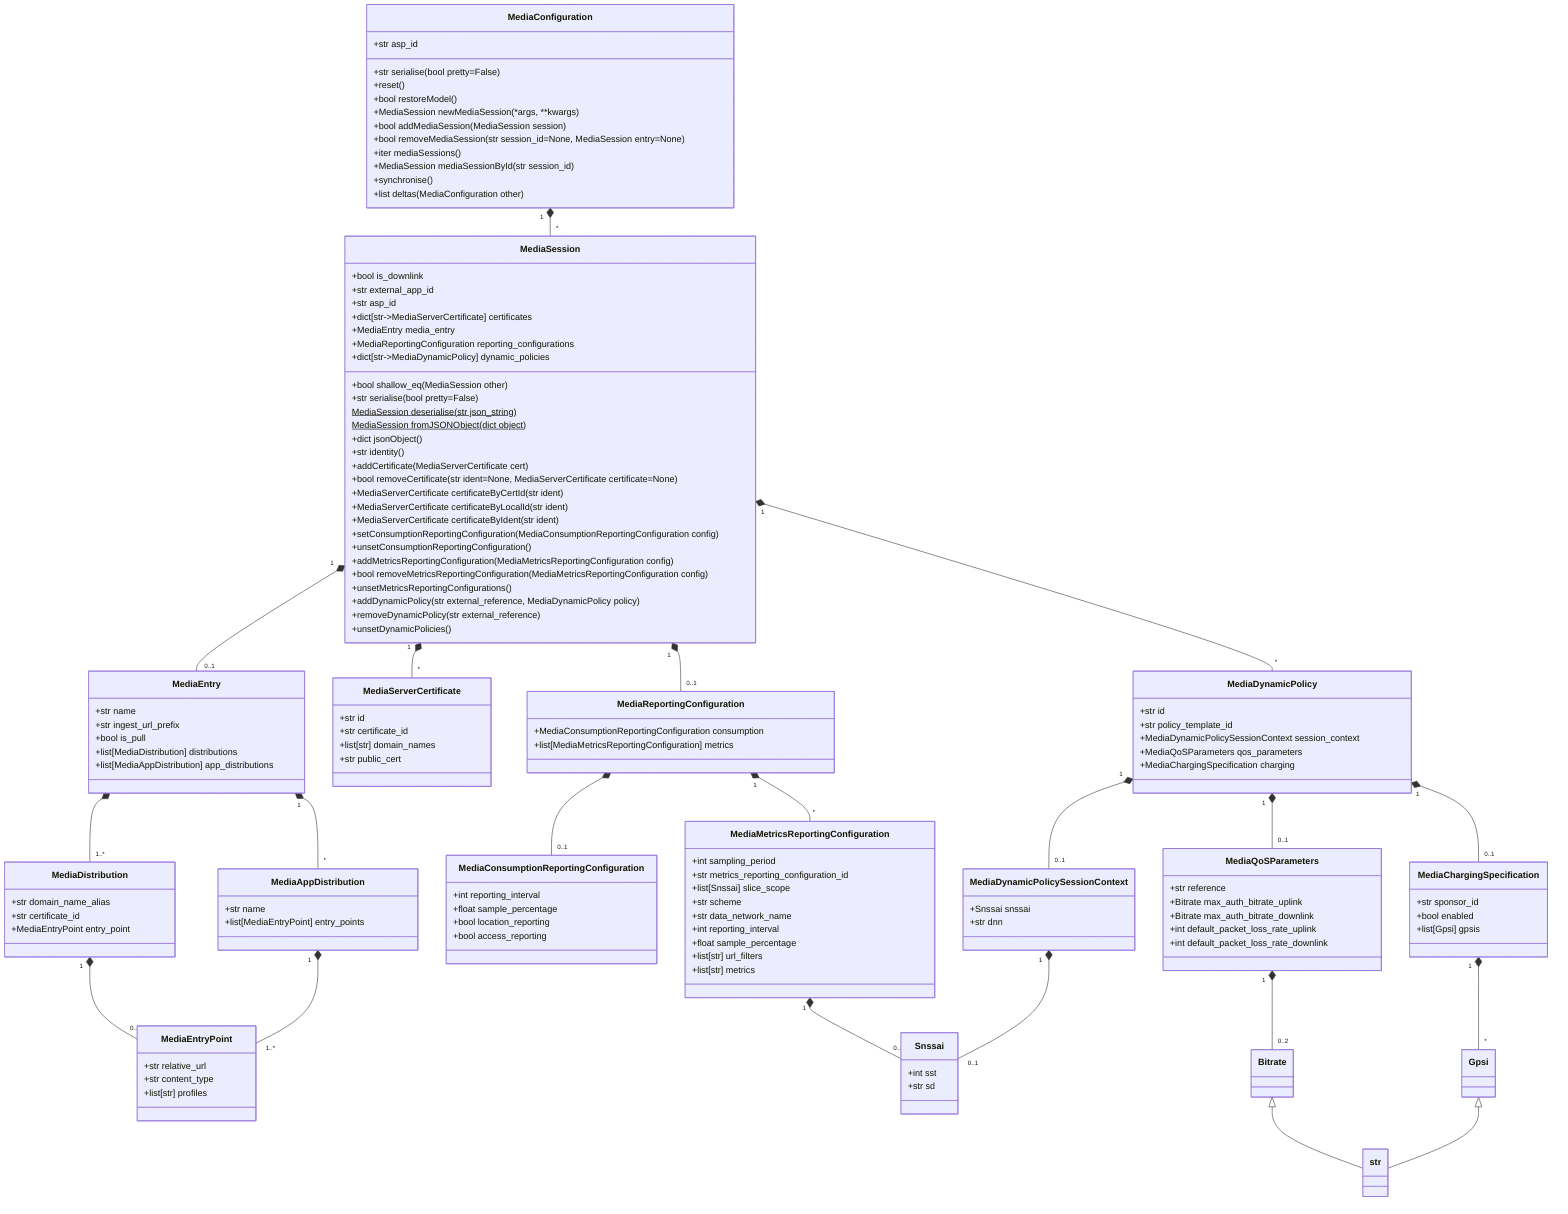 classDiagram
    class MediaConfiguration{
        +str asp_id
        +str serialise(bool pretty=False)
        +reset()
        +bool restoreModel()
        +MediaSession newMediaSession(*args, **kwargs)
        +bool addMediaSession(MediaSession session)
        +bool removeMediaSession(str session_id=None, MediaSession entry=None)
        +iter mediaSessions()
        +MediaSession mediaSessionById(str session_id)
        +synchronise()
        +list deltas(MediaConfiguration other)
    }
    class MediaSession{
        +bool is_downlink
        +str external_app_id
        +str asp_id
        +dict[str->MediaServerCertificate] certificates
        +MediaEntry media_entry
        +MediaReportingConfiguration reporting_configurations
        +dict[str->MediaDynamicPolicy] dynamic_policies
        +bool shallow_eq(MediaSession other)
        +str serialise(bool pretty=False)
        MediaSession deserialise(str json_string)$
        MediaSession fromJSONObject(dict object)$
        +dict jsonObject()
        +str identity()
        +addCertificate(MediaServerCertificate cert)
        +bool removeCertificate(str ident=None, MediaServerCertificate certificate=None)
        +MediaServerCertificate certificateByCertId(str ident)
        +MediaServerCertificate certificateByLocalId(str ident)
        +MediaServerCertificate certificateByIdent(str ident)
        +setConsumptionReportingConfiguration(MediaConsumptionReportingConfiguration config)
        +unsetConsumptionReportingConfiguration()
        +addMetricsReportingConfiguration(MediaMetricsReportingConfiguration config)
        +bool removeMetricsReportingConfiguration(MediaMetricsReportingConfiguration config)
        +unsetMetricsReportingConfigurations()
        +addDynamicPolicy(str external_reference, MediaDynamicPolicy policy)
        +removeDynamicPolicy(str external_reference)
        +unsetDynamicPolicies()
    }
    class MediaEntry{
        +str name
        +str ingest_url_prefix
        +bool is_pull
        +list[MediaDistribution] distributions
        +list[MediaAppDistribution] app_distributions
    }
    class MediaDistribution{
        +str domain_name_alias
        +str certificate_id
        +MediaEntryPoint entry_point
    }
    class MediaAppDistribution{
        +str name
        +list[MediaEntryPoint] entry_points
    }
    class MediaEntryPoint{
        +str relative_url
        +str content_type
        +list[str] profiles
    }
    class MediaServerCertificate{
        +str id
        +str certificate_id
        +list[str] domain_names
        +str public_cert
    }
    class MediaReportingConfiguration{
        +MediaConsumptionReportingConfiguration consumption
        +list[MediaMetricsReportingConfiguration] metrics
    }
    class MediaConsumptionReportingConfiguration{
        +int reporting_interval
        +float sample_percentage
        +bool location_reporting
        +bool access_reporting
    }
    class MediaMetricsReportingConfiguration{
        +int sampling_period
        +str metrics_reporting_configuration_id
        +list[Snssai] slice_scope
        +str scheme
        +str data_network_name
        +int reporting_interval
        +float sample_percentage
        +list[str] url_filters
        +list[str] metrics
    }
    class MediaDynamicPolicy{
        +str id
        +str policy_template_id
        +MediaDynamicPolicySessionContext session_context
        +MediaQoSParameters qos_parameters
        +MediaChargingSpecification charging
    }
    class MediaDynamicPolicySessionContext{
        +Snssai snssai
        +str dnn
    }
    class MediaQoSParameters{
        +str reference
        +Bitrate max_auth_bitrate_uplink
        +Bitrate max_auth_bitrate_downlink
        +int default_packet_loss_rate_uplink
        +int default_packet_loss_rate_downlink
    }
    class MediaChargingSpecification{
        +str sponsor_id
        +bool enabled
        +list[Gpsi] gpsis
    }
    class Snssai{
        +int sst
        +str sd
    }
    class Bitrate{
    }
    class Gpsi{
    }
    MediaConfiguration "1" *-- "*" MediaSession
    MediaSession "1" *-- "*" MediaServerCertificate
    MediaSession "1" *-- "0..1" MediaEntry
    MediaSession "1" *-- "0..1" MediaReportingConfiguration
    MediaSession "1" *-- "*" MediaDynamicPolicy
    MediaEntry "1" *-- "1..*" MediaDistribution
    MediaEntry "1" *-- "*" MediaAppDistribution
    MediaDistribution "1" *-- "0..1" MediaEntryPoint
%%    MediaDistribution "1" --> "*" MediaServerCertificate
    MediaAppDistribution "1" *-- "1..*" MediaEntryPoint
    MediaReportingConfiguration "1" *-- "0..1" MediaConsumptionReportingConfiguration
    MediaReportingConfiguration "1" *-- "*" MediaMetricsReportingConfiguration
    MediaMetricsReportingConfiguration "1" *-- "0..1" Snssai
    MediaDynamicPolicy "1" *-- "0..1" MediaDynamicPolicySessionContext
    MediaDynamicPolicy "1" *-- "0..1" MediaQoSParameters
    MediaDynamicPolicy "1" *-- "0..1" MediaChargingSpecification
    MediaDynamicPolicySessionContext "1" *-- "0..1" Snssai
    MediaQoSParameters "1" *-- "0..2" Bitrate
    MediaChargingSpecification "1" *-- "*" Gpsi
    Bitrate <|-- str
    Gpsi <|-- str